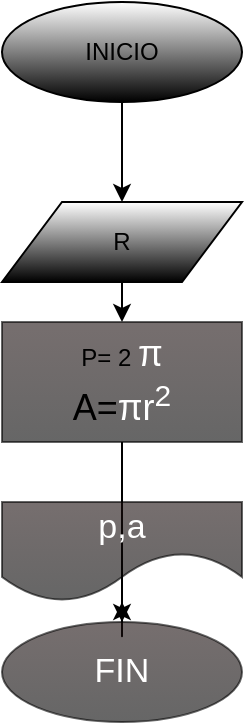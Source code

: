 <mxfile>
    <diagram id="NbEKmSIt-JXpbLk9UgCV" name="Página-1">
        <mxGraphModel dx="576" dy="461" grid="1" gridSize="10" guides="1" tooltips="1" connect="1" arrows="1" fold="1" page="1" pageScale="1" pageWidth="827" pageHeight="1169" math="0" shadow="0">
            <root>
                <mxCell id="0"/>
                <mxCell id="1" parent="0"/>
                <mxCell id="6" style="edgeStyle=none;html=1;entryX=0.5;entryY=0;entryDx=0;entryDy=0;" edge="1" parent="1" source="4" target="5">
                    <mxGeometry relative="1" as="geometry">
                        <mxPoint x="260" y="150" as="targetPoint"/>
                    </mxGeometry>
                </mxCell>
                <mxCell id="4" value="INICIO" style="ellipse;whiteSpace=wrap;html=1;gradientColor=default;" vertex="1" parent="1">
                    <mxGeometry x="210" y="60" width="120" height="50" as="geometry"/>
                </mxCell>
                <mxCell id="8" value="" style="edgeStyle=none;html=1;entryX=0.5;entryY=0;entryDx=0;entryDy=0;" edge="1" parent="1" source="5" target="10">
                    <mxGeometry relative="1" as="geometry">
                        <mxPoint x="270" y="240" as="targetPoint"/>
                    </mxGeometry>
                </mxCell>
                <mxCell id="5" value="R" style="shape=parallelogram;perimeter=parallelogramPerimeter;whiteSpace=wrap;html=1;fixedSize=1;size=30;shadow=0;rounded=0;gradientColor=default;" vertex="1" parent="1">
                    <mxGeometry x="210" y="160" width="120" height="40" as="geometry"/>
                </mxCell>
                <mxCell id="13" style="edgeStyle=none;html=1;fontSize=17;fontColor=#FFFFFF;" edge="1" parent="1" source="10" target="11">
                    <mxGeometry relative="1" as="geometry">
                        <Array as="points">
                            <mxPoint x="270" y="360"/>
                            <mxPoint x="270" y="380"/>
                        </Array>
                    </mxGeometry>
                </mxCell>
                <mxCell id="10" value="P= 2&amp;nbsp;&lt;span style=&quot;font-family: &amp;quot;Google Sans&amp;quot;, Arial, sans-serif; font-size: 18px; text-align: left;&quot;&gt;&lt;font style=&quot;&quot; color=&quot;#ffffff&quot;&gt;π&lt;/font&gt;&lt;br&gt;&lt;/span&gt;&lt;span style=&quot;font-family: &amp;quot;Google Sans&amp;quot;, Arial, sans-serif; font-size: 18px; text-align: left;&quot;&gt;A=&lt;/span&gt;&lt;span style=&quot;color: rgb(255, 255, 255); font-family: &amp;quot;Google Sans&amp;quot;, Arial, sans-serif; font-size: 18px; text-align: left;&quot;&gt;πr&lt;sup&gt;2&lt;/sup&gt;&lt;/span&gt;&lt;span style=&quot;font-family: &amp;quot;Google Sans&amp;quot;, Arial, sans-serif; font-size: 18px; text-align: left;&quot;&gt;&lt;br&gt;&lt;/span&gt;" style="rounded=0;whiteSpace=wrap;html=1;fillColor=#1b0e0e;gradientColor=default;opacity=60;" vertex="1" parent="1">
                    <mxGeometry x="210" y="220" width="120" height="60" as="geometry"/>
                </mxCell>
                <mxCell id="18" style="edgeStyle=none;html=1;fontSize=17;fontColor=#FFFFFF;" edge="1" parent="1" source="11" target="17">
                    <mxGeometry relative="1" as="geometry">
                        <Array as="points">
                            <mxPoint x="270" y="300"/>
                        </Array>
                    </mxGeometry>
                </mxCell>
                <mxCell id="11" value="&lt;span style=&quot;font-size: 17px;&quot;&gt;p,a&lt;/span&gt;" style="shape=document;whiteSpace=wrap;html=1;boundedLbl=1;rounded=0;labelBackgroundColor=none;fontSize=8;fontColor=#FFFFFF;fillColor=#1b0e0e;gradientColor=default;opacity=60;size=0.5;" vertex="1" parent="1">
                    <mxGeometry x="210" y="310" width="120" height="50" as="geometry"/>
                </mxCell>
                <mxCell id="17" value="FIN" style="ellipse;whiteSpace=wrap;html=1;rounded=0;shadow=0;labelBackgroundColor=none;fontSize=17;fontColor=#FFFFFF;fillColor=#1b0e0e;gradientColor=default;opacity=60;" vertex="1" parent="1">
                    <mxGeometry x="210" y="370" width="120" height="50" as="geometry"/>
                </mxCell>
            </root>
        </mxGraphModel>
    </diagram>
</mxfile>
